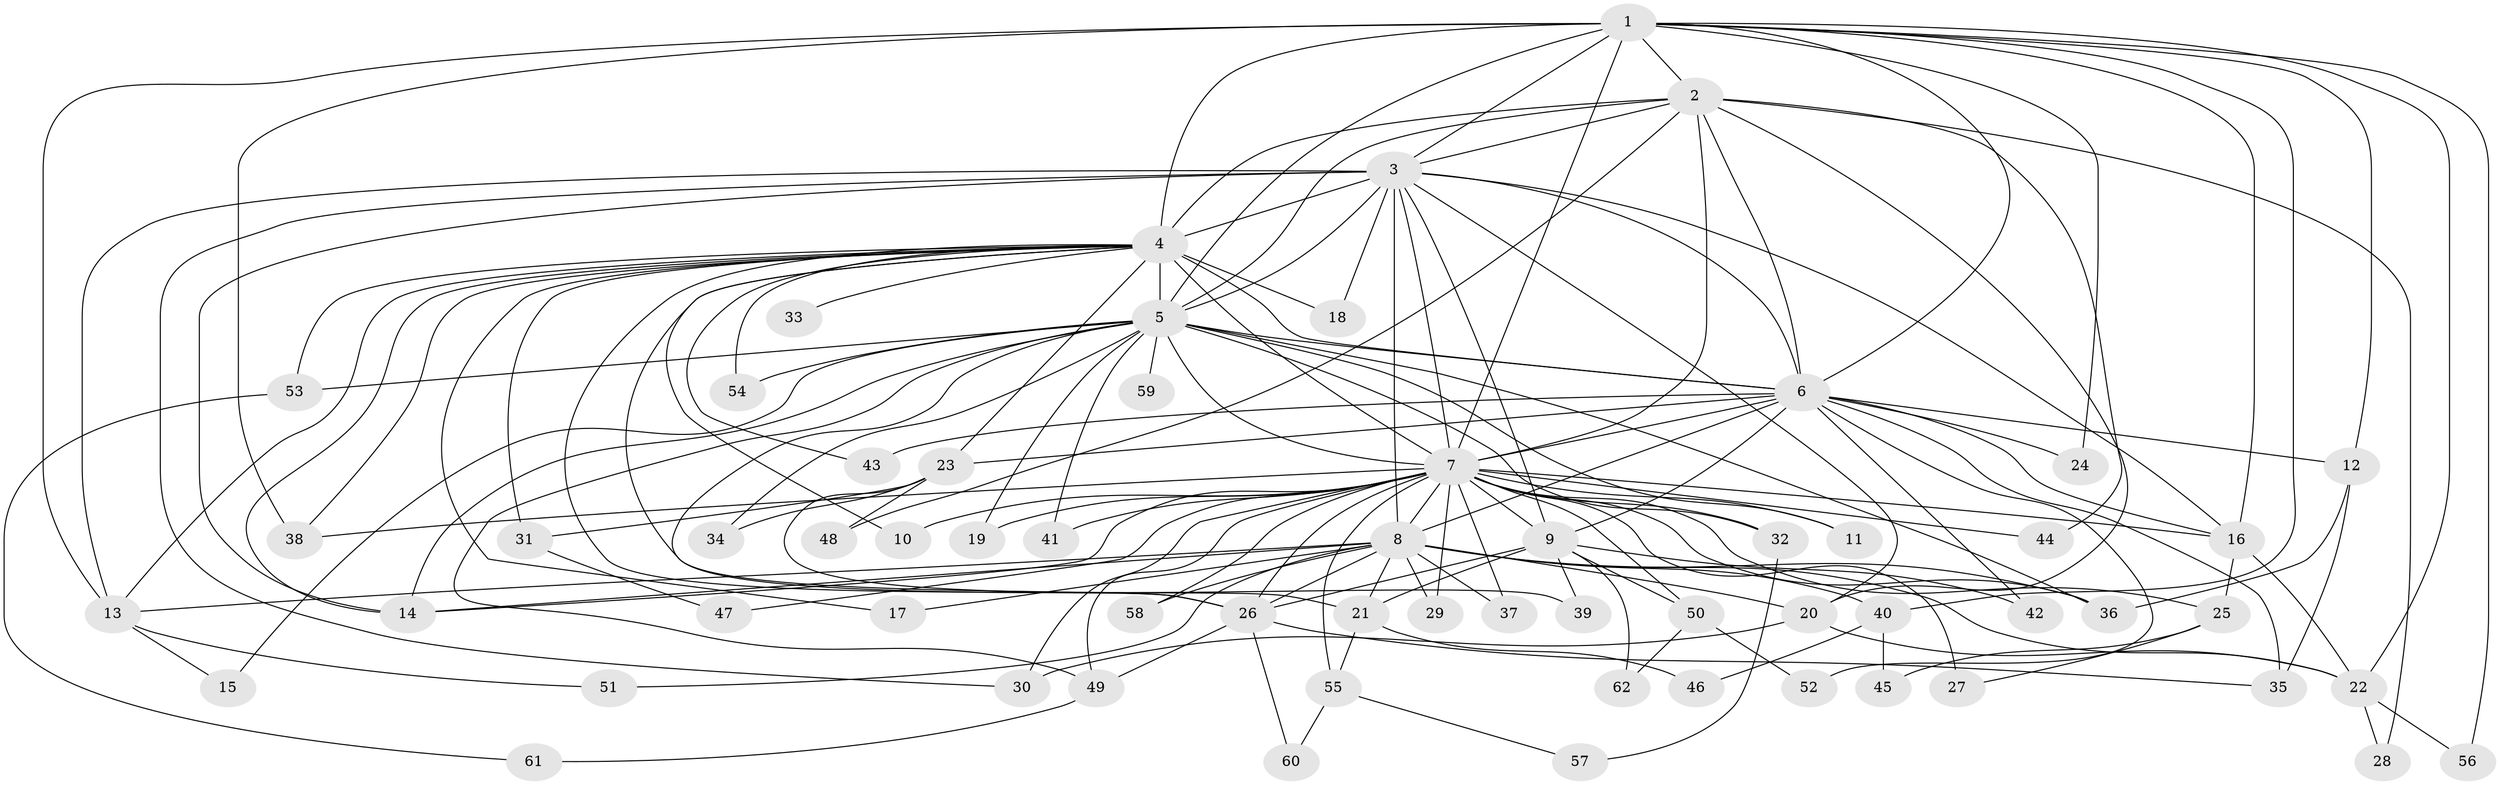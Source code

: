 // original degree distribution, {18: 0.008130081300813009, 14: 0.008130081300813009, 23: 0.016260162601626018, 16: 0.008130081300813009, 24: 0.008130081300813009, 20: 0.008130081300813009, 17: 0.008130081300813009, 26: 0.008130081300813009, 35: 0.008130081300813009, 2: 0.5365853658536586, 4: 0.13821138211382114, 10: 0.008130081300813009, 3: 0.14634146341463414, 5: 0.056910569105691054, 8: 0.008130081300813009, 6: 0.016260162601626018, 7: 0.008130081300813009}
// Generated by graph-tools (version 1.1) at 2025/34/03/09/25 02:34:59]
// undirected, 62 vertices, 151 edges
graph export_dot {
graph [start="1"]
  node [color=gray90,style=filled];
  1;
  2;
  3;
  4;
  5;
  6;
  7;
  8;
  9;
  10;
  11;
  12;
  13;
  14;
  15;
  16;
  17;
  18;
  19;
  20;
  21;
  22;
  23;
  24;
  25;
  26;
  27;
  28;
  29;
  30;
  31;
  32;
  33;
  34;
  35;
  36;
  37;
  38;
  39;
  40;
  41;
  42;
  43;
  44;
  45;
  46;
  47;
  48;
  49;
  50;
  51;
  52;
  53;
  54;
  55;
  56;
  57;
  58;
  59;
  60;
  61;
  62;
  1 -- 2 [weight=1.0];
  1 -- 3 [weight=2.0];
  1 -- 4 [weight=3.0];
  1 -- 5 [weight=1.0];
  1 -- 6 [weight=1.0];
  1 -- 7 [weight=2.0];
  1 -- 12 [weight=1.0];
  1 -- 13 [weight=1.0];
  1 -- 16 [weight=1.0];
  1 -- 22 [weight=1.0];
  1 -- 24 [weight=1.0];
  1 -- 38 [weight=1.0];
  1 -- 40 [weight=1.0];
  1 -- 56 [weight=1.0];
  2 -- 3 [weight=3.0];
  2 -- 4 [weight=2.0];
  2 -- 5 [weight=1.0];
  2 -- 6 [weight=1.0];
  2 -- 7 [weight=4.0];
  2 -- 20 [weight=1.0];
  2 -- 28 [weight=1.0];
  2 -- 44 [weight=1.0];
  2 -- 48 [weight=1.0];
  3 -- 4 [weight=4.0];
  3 -- 5 [weight=2.0];
  3 -- 6 [weight=2.0];
  3 -- 7 [weight=7.0];
  3 -- 8 [weight=12.0];
  3 -- 9 [weight=1.0];
  3 -- 13 [weight=1.0];
  3 -- 14 [weight=1.0];
  3 -- 16 [weight=1.0];
  3 -- 18 [weight=1.0];
  3 -- 20 [weight=1.0];
  3 -- 30 [weight=1.0];
  4 -- 5 [weight=3.0];
  4 -- 6 [weight=3.0];
  4 -- 7 [weight=5.0];
  4 -- 10 [weight=2.0];
  4 -- 13 [weight=1.0];
  4 -- 14 [weight=1.0];
  4 -- 17 [weight=1.0];
  4 -- 18 [weight=1.0];
  4 -- 21 [weight=3.0];
  4 -- 23 [weight=1.0];
  4 -- 26 [weight=1.0];
  4 -- 31 [weight=1.0];
  4 -- 33 [weight=2.0];
  4 -- 38 [weight=1.0];
  4 -- 43 [weight=1.0];
  4 -- 53 [weight=1.0];
  4 -- 54 [weight=1.0];
  5 -- 6 [weight=1.0];
  5 -- 7 [weight=2.0];
  5 -- 11 [weight=1.0];
  5 -- 14 [weight=1.0];
  5 -- 15 [weight=1.0];
  5 -- 19 [weight=1.0];
  5 -- 26 [weight=1.0];
  5 -- 32 [weight=1.0];
  5 -- 34 [weight=1.0];
  5 -- 36 [weight=1.0];
  5 -- 41 [weight=1.0];
  5 -- 49 [weight=1.0];
  5 -- 53 [weight=1.0];
  5 -- 54 [weight=1.0];
  5 -- 59 [weight=1.0];
  6 -- 7 [weight=4.0];
  6 -- 8 [weight=2.0];
  6 -- 9 [weight=1.0];
  6 -- 12 [weight=1.0];
  6 -- 16 [weight=1.0];
  6 -- 23 [weight=1.0];
  6 -- 24 [weight=1.0];
  6 -- 35 [weight=1.0];
  6 -- 42 [weight=1.0];
  6 -- 43 [weight=1.0];
  6 -- 52 [weight=1.0];
  7 -- 8 [weight=2.0];
  7 -- 9 [weight=2.0];
  7 -- 10 [weight=1.0];
  7 -- 11 [weight=1.0];
  7 -- 14 [weight=1.0];
  7 -- 16 [weight=1.0];
  7 -- 19 [weight=1.0];
  7 -- 25 [weight=1.0];
  7 -- 26 [weight=1.0];
  7 -- 27 [weight=2.0];
  7 -- 29 [weight=1.0];
  7 -- 30 [weight=3.0];
  7 -- 32 [weight=1.0];
  7 -- 36 [weight=1.0];
  7 -- 37 [weight=1.0];
  7 -- 38 [weight=2.0];
  7 -- 41 [weight=1.0];
  7 -- 44 [weight=1.0];
  7 -- 47 [weight=1.0];
  7 -- 49 [weight=2.0];
  7 -- 50 [weight=1.0];
  7 -- 55 [weight=1.0];
  7 -- 58 [weight=1.0];
  8 -- 13 [weight=2.0];
  8 -- 14 [weight=1.0];
  8 -- 17 [weight=1.0];
  8 -- 20 [weight=1.0];
  8 -- 21 [weight=1.0];
  8 -- 22 [weight=1.0];
  8 -- 26 [weight=1.0];
  8 -- 29 [weight=1.0];
  8 -- 36 [weight=1.0];
  8 -- 37 [weight=1.0];
  8 -- 40 [weight=1.0];
  8 -- 51 [weight=1.0];
  8 -- 58 [weight=1.0];
  9 -- 21 [weight=1.0];
  9 -- 26 [weight=1.0];
  9 -- 39 [weight=1.0];
  9 -- 42 [weight=1.0];
  9 -- 50 [weight=1.0];
  9 -- 62 [weight=1.0];
  12 -- 35 [weight=1.0];
  12 -- 36 [weight=1.0];
  13 -- 15 [weight=1.0];
  13 -- 51 [weight=1.0];
  16 -- 22 [weight=1.0];
  16 -- 25 [weight=1.0];
  20 -- 22 [weight=1.0];
  20 -- 30 [weight=1.0];
  21 -- 46 [weight=1.0];
  21 -- 55 [weight=1.0];
  22 -- 28 [weight=1.0];
  22 -- 56 [weight=1.0];
  23 -- 31 [weight=1.0];
  23 -- 34 [weight=1.0];
  23 -- 39 [weight=1.0];
  23 -- 48 [weight=1.0];
  25 -- 27 [weight=1.0];
  25 -- 45 [weight=1.0];
  26 -- 35 [weight=1.0];
  26 -- 49 [weight=1.0];
  26 -- 60 [weight=1.0];
  31 -- 47 [weight=1.0];
  32 -- 57 [weight=1.0];
  40 -- 45 [weight=1.0];
  40 -- 46 [weight=1.0];
  49 -- 61 [weight=1.0];
  50 -- 52 [weight=1.0];
  50 -- 62 [weight=1.0];
  53 -- 61 [weight=1.0];
  55 -- 57 [weight=1.0];
  55 -- 60 [weight=1.0];
}

